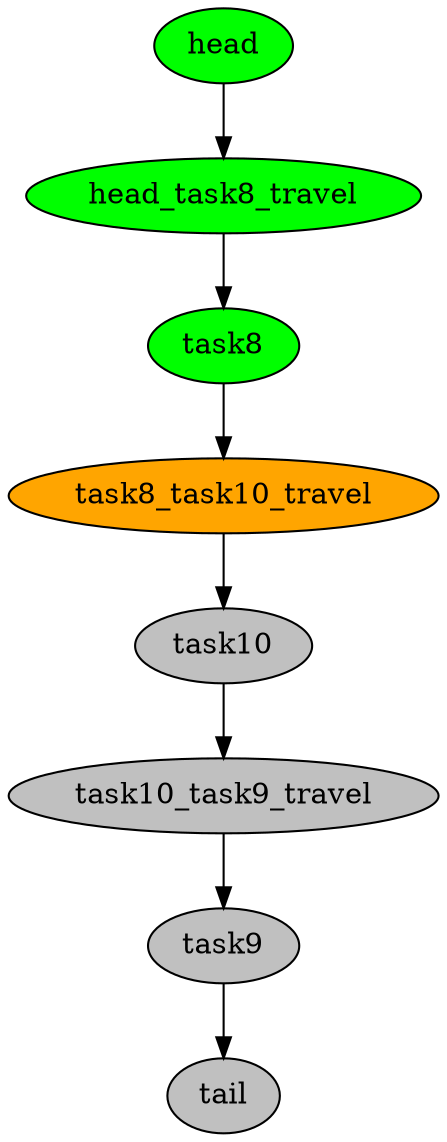digraph timeline {
head[label="head",style=filled,fillcolor=green,fontcolor=black];
head_task8_travel[label="head_task8_travel",style=filled,fillcolor=green,fontcolor=black];
task8[label="task8",style=filled,fillcolor=green,fontcolor=black];
task8_task10_travel[label="task8_task10_travel",style=filled,fillcolor=orange,fontcolor=black];
task10[label="task10",style=filled,fillcolor=gray,fontcolor=black];
task10_task9_travel[label="task10_task9_travel",style=filled,fillcolor=gray,fontcolor=black];
task9[label="task9",style=filled,fillcolor=gray,fontcolor=black];
tail[label="tail",style=filled,fillcolor=gray,fontcolor=black];
"head"->"head_task8_travel"[color=black];
"head_task8_travel"->"task8"[color=black];
"task8"->"task8_task10_travel"[color=black];
"task8_task10_travel"->"task10"[color=black];
"task10"->"task10_task9_travel"[color=black];
"task10_task9_travel"->"task9"[color=black];
"task9"->"tail"[color=black];
}
